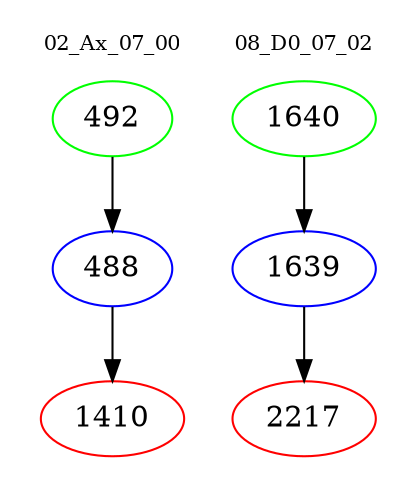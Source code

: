 digraph{
subgraph cluster_0 {
color = white
label = "02_Ax_07_00";
fontsize=10;
T0_492 [label="492", color="green"]
T0_492 -> T0_488 [color="black"]
T0_488 [label="488", color="blue"]
T0_488 -> T0_1410 [color="black"]
T0_1410 [label="1410", color="red"]
}
subgraph cluster_1 {
color = white
label = "08_D0_07_02";
fontsize=10;
T1_1640 [label="1640", color="green"]
T1_1640 -> T1_1639 [color="black"]
T1_1639 [label="1639", color="blue"]
T1_1639 -> T1_2217 [color="black"]
T1_2217 [label="2217", color="red"]
}
}
